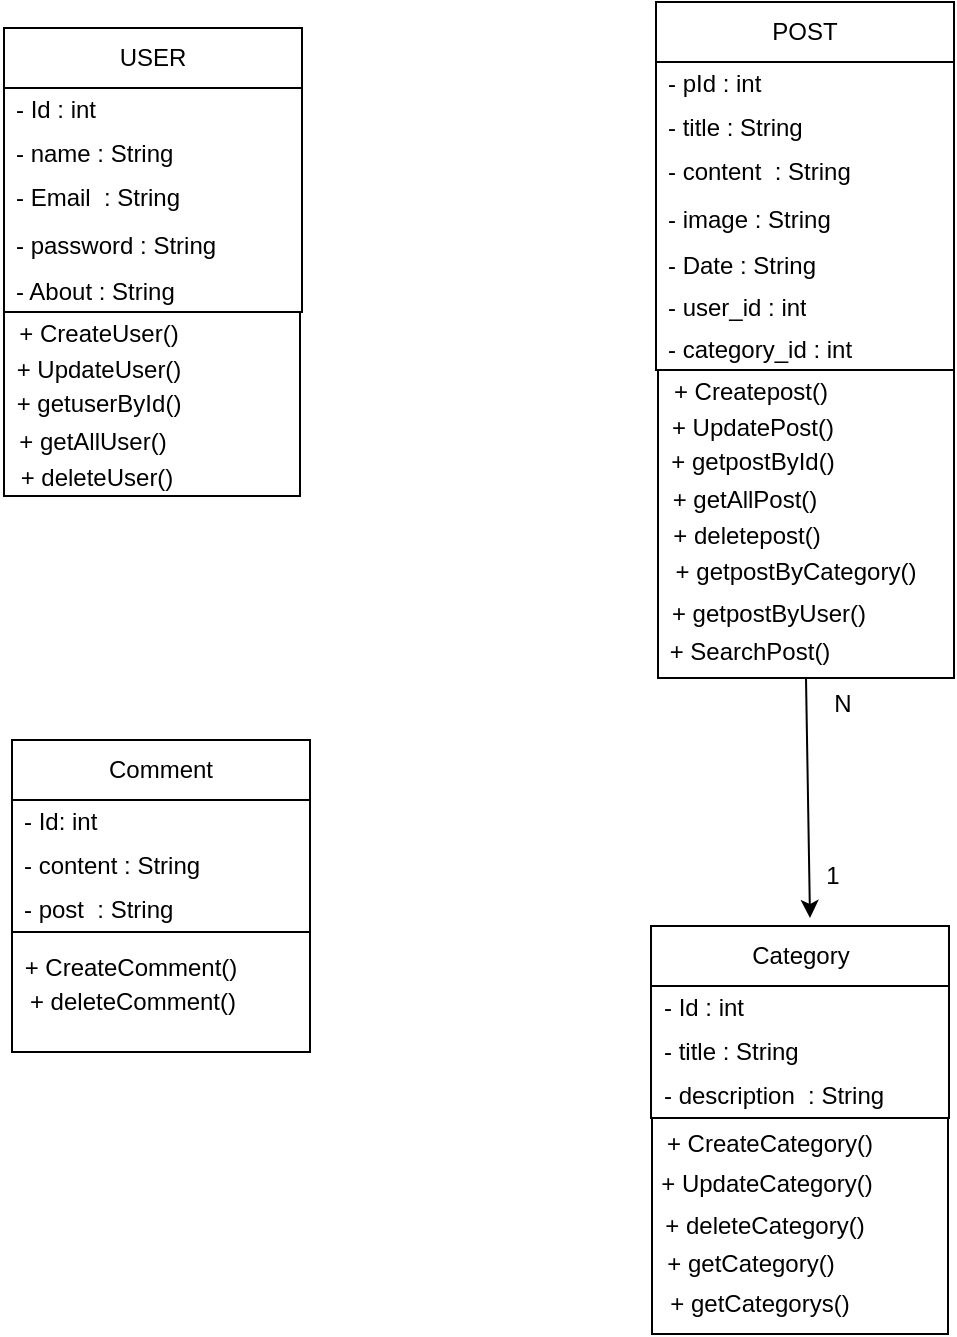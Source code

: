 <mxfile version="21.6.3" type="device">
  <diagram name="Page-1" id="43ANGYT7u_GkjOWnEVst">
    <mxGraphModel dx="1274" dy="876" grid="0" gridSize="10" guides="1" tooltips="1" connect="1" arrows="1" fold="1" page="0" pageScale="1" pageWidth="1169" pageHeight="827" math="0" shadow="0">
      <root>
        <mxCell id="0" />
        <mxCell id="1" parent="0" />
        <mxCell id="vLeXJUMAxfoDCaLYJHlF-1" value="USER" style="swimlane;fontStyle=0;childLayout=stackLayout;horizontal=1;startSize=30;horizontalStack=0;resizeParent=1;resizeParentMax=0;resizeLast=0;collapsible=1;marginBottom=0;whiteSpace=wrap;html=1;" vertex="1" parent="1">
          <mxGeometry x="-345" y="-50" width="149" height="142" as="geometry" />
        </mxCell>
        <mxCell id="vLeXJUMAxfoDCaLYJHlF-39" value="- Id : int" style="text;strokeColor=none;fillColor=none;align=left;verticalAlign=middle;spacingLeft=4;spacingRight=4;overflow=hidden;points=[[0,0.5],[1,0.5]];portConstraint=eastwest;rotatable=0;whiteSpace=wrap;html=1;" vertex="1" parent="vLeXJUMAxfoDCaLYJHlF-1">
          <mxGeometry y="30" width="149" height="22" as="geometry" />
        </mxCell>
        <mxCell id="vLeXJUMAxfoDCaLYJHlF-3" value="- name : String" style="text;strokeColor=none;fillColor=none;align=left;verticalAlign=middle;spacingLeft=4;spacingRight=4;overflow=hidden;points=[[0,0.5],[1,0.5]];portConstraint=eastwest;rotatable=0;whiteSpace=wrap;html=1;" vertex="1" parent="vLeXJUMAxfoDCaLYJHlF-1">
          <mxGeometry y="52" width="149" height="22" as="geometry" />
        </mxCell>
        <mxCell id="vLeXJUMAxfoDCaLYJHlF-5" value="- Email&amp;nbsp; : String" style="text;strokeColor=none;fillColor=none;align=left;verticalAlign=middle;spacingLeft=4;spacingRight=4;overflow=hidden;points=[[0,0.5],[1,0.5]];portConstraint=eastwest;rotatable=0;whiteSpace=wrap;html=1;" vertex="1" parent="vLeXJUMAxfoDCaLYJHlF-1">
          <mxGeometry y="74" width="149" height="22" as="geometry" />
        </mxCell>
        <mxCell id="vLeXJUMAxfoDCaLYJHlF-6" value="- password : String" style="text;strokeColor=none;fillColor=none;align=left;verticalAlign=middle;spacingLeft=4;spacingRight=4;overflow=hidden;points=[[0,0.5],[1,0.5]];portConstraint=eastwest;rotatable=0;whiteSpace=wrap;html=1;" vertex="1" parent="vLeXJUMAxfoDCaLYJHlF-1">
          <mxGeometry y="96" width="149" height="25" as="geometry" />
        </mxCell>
        <mxCell id="vLeXJUMAxfoDCaLYJHlF-28" value="- About : String" style="text;strokeColor=none;fillColor=none;align=left;verticalAlign=middle;spacingLeft=4;spacingRight=4;overflow=hidden;points=[[0,0.5],[1,0.5]];portConstraint=eastwest;rotatable=0;whiteSpace=wrap;html=1;" vertex="1" parent="vLeXJUMAxfoDCaLYJHlF-1">
          <mxGeometry y="121" width="149" height="21" as="geometry" />
        </mxCell>
        <mxCell id="vLeXJUMAxfoDCaLYJHlF-32" value="" style="rounded=0;whiteSpace=wrap;html=1;" vertex="1" parent="1">
          <mxGeometry x="-345" y="92" width="148" height="92" as="geometry" />
        </mxCell>
        <mxCell id="vLeXJUMAxfoDCaLYJHlF-33" value="+ CreateUser()" style="text;html=1;strokeColor=none;fillColor=none;align=center;verticalAlign=middle;whiteSpace=wrap;rounded=0;" vertex="1" parent="1">
          <mxGeometry x="-344" y="92" width="93" height="22" as="geometry" />
        </mxCell>
        <mxCell id="vLeXJUMAxfoDCaLYJHlF-34" value="+ UpdateUser()" style="text;html=1;strokeColor=none;fillColor=none;align=center;verticalAlign=middle;whiteSpace=wrap;rounded=0;" vertex="1" parent="1">
          <mxGeometry x="-344" y="110" width="93" height="21" as="geometry" />
        </mxCell>
        <mxCell id="vLeXJUMAxfoDCaLYJHlF-35" value="+ getuserById()" style="text;html=1;strokeColor=none;fillColor=none;align=center;verticalAlign=middle;whiteSpace=wrap;rounded=0;" vertex="1" parent="1">
          <mxGeometry x="-344" y="128.5" width="93" height="19" as="geometry" />
        </mxCell>
        <mxCell id="vLeXJUMAxfoDCaLYJHlF-36" value="+ getAllUser()" style="text;html=1;strokeColor=none;fillColor=none;align=center;verticalAlign=middle;whiteSpace=wrap;rounded=0;" vertex="1" parent="1">
          <mxGeometry x="-347" y="147.5" width="93" height="19" as="geometry" />
        </mxCell>
        <mxCell id="vLeXJUMAxfoDCaLYJHlF-37" value="+ deleteUser()" style="text;html=1;strokeColor=none;fillColor=none;align=center;verticalAlign=middle;whiteSpace=wrap;rounded=0;" vertex="1" parent="1">
          <mxGeometry x="-345" y="165" width="93" height="19" as="geometry" />
        </mxCell>
        <mxCell id="vLeXJUMAxfoDCaLYJHlF-40" value="POST" style="swimlane;fontStyle=0;childLayout=stackLayout;horizontal=1;startSize=30;horizontalStack=0;resizeParent=1;resizeParentMax=0;resizeLast=0;collapsible=1;marginBottom=0;whiteSpace=wrap;html=1;" vertex="1" parent="1">
          <mxGeometry x="-19" y="-63" width="149" height="184" as="geometry" />
        </mxCell>
        <mxCell id="vLeXJUMAxfoDCaLYJHlF-41" value="- pId : int" style="text;strokeColor=none;fillColor=none;align=left;verticalAlign=middle;spacingLeft=4;spacingRight=4;overflow=hidden;points=[[0,0.5],[1,0.5]];portConstraint=eastwest;rotatable=0;whiteSpace=wrap;html=1;" vertex="1" parent="vLeXJUMAxfoDCaLYJHlF-40">
          <mxGeometry y="30" width="149" height="22" as="geometry" />
        </mxCell>
        <mxCell id="vLeXJUMAxfoDCaLYJHlF-42" value="- title : String" style="text;strokeColor=none;fillColor=none;align=left;verticalAlign=middle;spacingLeft=4;spacingRight=4;overflow=hidden;points=[[0,0.5],[1,0.5]];portConstraint=eastwest;rotatable=0;whiteSpace=wrap;html=1;" vertex="1" parent="vLeXJUMAxfoDCaLYJHlF-40">
          <mxGeometry y="52" width="149" height="22" as="geometry" />
        </mxCell>
        <mxCell id="vLeXJUMAxfoDCaLYJHlF-43" value="- content&amp;nbsp; : String" style="text;strokeColor=none;fillColor=none;align=left;verticalAlign=middle;spacingLeft=4;spacingRight=4;overflow=hidden;points=[[0,0.5],[1,0.5]];portConstraint=eastwest;rotatable=0;whiteSpace=wrap;html=1;" vertex="1" parent="vLeXJUMAxfoDCaLYJHlF-40">
          <mxGeometry y="74" width="149" height="22" as="geometry" />
        </mxCell>
        <mxCell id="vLeXJUMAxfoDCaLYJHlF-44" value="- image : String" style="text;strokeColor=none;fillColor=none;align=left;verticalAlign=middle;spacingLeft=4;spacingRight=4;overflow=hidden;points=[[0,0.5],[1,0.5]];portConstraint=eastwest;rotatable=0;whiteSpace=wrap;html=1;" vertex="1" parent="vLeXJUMAxfoDCaLYJHlF-40">
          <mxGeometry y="96" width="149" height="25" as="geometry" />
        </mxCell>
        <mxCell id="vLeXJUMAxfoDCaLYJHlF-77" value="- Date : String" style="text;strokeColor=none;fillColor=none;align=left;verticalAlign=middle;spacingLeft=4;spacingRight=4;overflow=hidden;points=[[0,0.5],[1,0.5]];portConstraint=eastwest;rotatable=0;whiteSpace=wrap;html=1;" vertex="1" parent="vLeXJUMAxfoDCaLYJHlF-40">
          <mxGeometry y="121" width="149" height="21" as="geometry" />
        </mxCell>
        <mxCell id="vLeXJUMAxfoDCaLYJHlF-76" value="- user_id : int" style="text;strokeColor=none;fillColor=none;align=left;verticalAlign=middle;spacingLeft=4;spacingRight=4;overflow=hidden;points=[[0,0.5],[1,0.5]];portConstraint=eastwest;rotatable=0;whiteSpace=wrap;html=1;" vertex="1" parent="vLeXJUMAxfoDCaLYJHlF-40">
          <mxGeometry y="142" width="149" height="21" as="geometry" />
        </mxCell>
        <mxCell id="vLeXJUMAxfoDCaLYJHlF-45" value="- category_id : int" style="text;strokeColor=none;fillColor=none;align=left;verticalAlign=middle;spacingLeft=4;spacingRight=4;overflow=hidden;points=[[0,0.5],[1,0.5]];portConstraint=eastwest;rotatable=0;whiteSpace=wrap;html=1;" vertex="1" parent="vLeXJUMAxfoDCaLYJHlF-40">
          <mxGeometry y="163" width="149" height="21" as="geometry" />
        </mxCell>
        <mxCell id="vLeXJUMAxfoDCaLYJHlF-46" value="" style="rounded=0;whiteSpace=wrap;html=1;" vertex="1" parent="1">
          <mxGeometry x="-18" y="121" width="148" height="154" as="geometry" />
        </mxCell>
        <mxCell id="vLeXJUMAxfoDCaLYJHlF-47" value="+ Createpost()" style="text;html=1;strokeColor=none;fillColor=none;align=center;verticalAlign=middle;whiteSpace=wrap;rounded=0;" vertex="1" parent="1">
          <mxGeometry x="-18" y="121" width="93" height="22" as="geometry" />
        </mxCell>
        <mxCell id="vLeXJUMAxfoDCaLYJHlF-48" value="+ UpdatePost()" style="text;html=1;strokeColor=none;fillColor=none;align=center;verticalAlign=middle;whiteSpace=wrap;rounded=0;" vertex="1" parent="1">
          <mxGeometry x="-17" y="139" width="93" height="21" as="geometry" />
        </mxCell>
        <mxCell id="vLeXJUMAxfoDCaLYJHlF-49" value="+ getpostById()" style="text;html=1;strokeColor=none;fillColor=none;align=center;verticalAlign=middle;whiteSpace=wrap;rounded=0;" vertex="1" parent="1">
          <mxGeometry x="-17" y="157.5" width="93" height="19" as="geometry" />
        </mxCell>
        <mxCell id="vLeXJUMAxfoDCaLYJHlF-50" value="+ getAllPost()" style="text;html=1;strokeColor=none;fillColor=none;align=center;verticalAlign=middle;whiteSpace=wrap;rounded=0;" vertex="1" parent="1">
          <mxGeometry x="-21" y="176.5" width="93" height="19" as="geometry" />
        </mxCell>
        <mxCell id="vLeXJUMAxfoDCaLYJHlF-51" value="+ deletepost()" style="text;html=1;strokeColor=none;fillColor=none;align=center;verticalAlign=middle;whiteSpace=wrap;rounded=0;" vertex="1" parent="1">
          <mxGeometry x="-20" y="194" width="93" height="19" as="geometry" />
        </mxCell>
        <mxCell id="vLeXJUMAxfoDCaLYJHlF-64" value="Category" style="swimlane;fontStyle=0;childLayout=stackLayout;horizontal=1;startSize=30;horizontalStack=0;resizeParent=1;resizeParentMax=0;resizeLast=0;collapsible=1;marginBottom=0;whiteSpace=wrap;html=1;" vertex="1" parent="1">
          <mxGeometry x="-21.5" y="399" width="149" height="96" as="geometry" />
        </mxCell>
        <mxCell id="vLeXJUMAxfoDCaLYJHlF-65" value="- Id : int" style="text;strokeColor=none;fillColor=none;align=left;verticalAlign=middle;spacingLeft=4;spacingRight=4;overflow=hidden;points=[[0,0.5],[1,0.5]];portConstraint=eastwest;rotatable=0;whiteSpace=wrap;html=1;" vertex="1" parent="vLeXJUMAxfoDCaLYJHlF-64">
          <mxGeometry y="30" width="149" height="22" as="geometry" />
        </mxCell>
        <mxCell id="vLeXJUMAxfoDCaLYJHlF-66" value="- title : String" style="text;strokeColor=none;fillColor=none;align=left;verticalAlign=middle;spacingLeft=4;spacingRight=4;overflow=hidden;points=[[0,0.5],[1,0.5]];portConstraint=eastwest;rotatable=0;whiteSpace=wrap;html=1;" vertex="1" parent="vLeXJUMAxfoDCaLYJHlF-64">
          <mxGeometry y="52" width="149" height="22" as="geometry" />
        </mxCell>
        <mxCell id="vLeXJUMAxfoDCaLYJHlF-67" value="- description&amp;nbsp; : String" style="text;strokeColor=none;fillColor=none;align=left;verticalAlign=middle;spacingLeft=4;spacingRight=4;overflow=hidden;points=[[0,0.5],[1,0.5]];portConstraint=eastwest;rotatable=0;whiteSpace=wrap;html=1;" vertex="1" parent="vLeXJUMAxfoDCaLYJHlF-64">
          <mxGeometry y="74" width="149" height="22" as="geometry" />
        </mxCell>
        <mxCell id="vLeXJUMAxfoDCaLYJHlF-70" value="" style="rounded=0;whiteSpace=wrap;html=1;" vertex="1" parent="1">
          <mxGeometry x="-21" y="495" width="148" height="108" as="geometry" />
        </mxCell>
        <mxCell id="vLeXJUMAxfoDCaLYJHlF-71" value="+ CreateCategory()" style="text;html=1;strokeColor=none;fillColor=none;align=center;verticalAlign=middle;whiteSpace=wrap;rounded=0;" vertex="1" parent="1">
          <mxGeometry x="-20" y="497" width="116" height="22" as="geometry" />
        </mxCell>
        <mxCell id="vLeXJUMAxfoDCaLYJHlF-72" value="+ deleteCategory()" style="text;html=1;strokeColor=none;fillColor=none;align=center;verticalAlign=middle;whiteSpace=wrap;rounded=0;" vertex="1" parent="1">
          <mxGeometry x="-17.5" y="538" width="105" height="21" as="geometry" />
        </mxCell>
        <mxCell id="vLeXJUMAxfoDCaLYJHlF-73" value="+ UpdateCategory()" style="text;html=1;strokeColor=none;fillColor=none;align=center;verticalAlign=middle;whiteSpace=wrap;rounded=0;" vertex="1" parent="1">
          <mxGeometry x="-20" y="518" width="113" height="19" as="geometry" />
        </mxCell>
        <mxCell id="vLeXJUMAxfoDCaLYJHlF-78" value="+ getpostByCategory()" style="text;html=1;strokeColor=none;fillColor=none;align=center;verticalAlign=middle;whiteSpace=wrap;rounded=0;" vertex="1" parent="1">
          <mxGeometry x="-13" y="213" width="128" height="17" as="geometry" />
        </mxCell>
        <mxCell id="vLeXJUMAxfoDCaLYJHlF-79" value="+ getpostByUser()" style="text;html=1;strokeColor=none;fillColor=none;align=center;verticalAlign=middle;whiteSpace=wrap;rounded=0;" vertex="1" parent="1">
          <mxGeometry x="-19" y="233" width="112.5" height="19" as="geometry" />
        </mxCell>
        <mxCell id="vLeXJUMAxfoDCaLYJHlF-80" value="+ SearchPost()" style="text;html=1;strokeColor=none;fillColor=none;align=center;verticalAlign=middle;whiteSpace=wrap;rounded=0;" vertex="1" parent="1">
          <mxGeometry x="-21" y="252" width="98" height="19" as="geometry" />
        </mxCell>
        <mxCell id="vLeXJUMAxfoDCaLYJHlF-81" value="Comment" style="swimlane;fontStyle=0;childLayout=stackLayout;horizontal=1;startSize=30;horizontalStack=0;resizeParent=1;resizeParentMax=0;resizeLast=0;collapsible=1;marginBottom=0;whiteSpace=wrap;html=1;" vertex="1" parent="1">
          <mxGeometry x="-341" y="306" width="149" height="96" as="geometry" />
        </mxCell>
        <mxCell id="vLeXJUMAxfoDCaLYJHlF-82" value="- Id: int" style="text;strokeColor=none;fillColor=none;align=left;verticalAlign=middle;spacingLeft=4;spacingRight=4;overflow=hidden;points=[[0,0.5],[1,0.5]];portConstraint=eastwest;rotatable=0;whiteSpace=wrap;html=1;" vertex="1" parent="vLeXJUMAxfoDCaLYJHlF-81">
          <mxGeometry y="30" width="149" height="22" as="geometry" />
        </mxCell>
        <mxCell id="vLeXJUMAxfoDCaLYJHlF-83" value="- content : String" style="text;strokeColor=none;fillColor=none;align=left;verticalAlign=middle;spacingLeft=4;spacingRight=4;overflow=hidden;points=[[0,0.5],[1,0.5]];portConstraint=eastwest;rotatable=0;whiteSpace=wrap;html=1;" vertex="1" parent="vLeXJUMAxfoDCaLYJHlF-81">
          <mxGeometry y="52" width="149" height="22" as="geometry" />
        </mxCell>
        <mxCell id="vLeXJUMAxfoDCaLYJHlF-84" value="- post&amp;nbsp; : String" style="text;strokeColor=none;fillColor=none;align=left;verticalAlign=middle;spacingLeft=4;spacingRight=4;overflow=hidden;points=[[0,0.5],[1,0.5]];portConstraint=eastwest;rotatable=0;whiteSpace=wrap;html=1;" vertex="1" parent="vLeXJUMAxfoDCaLYJHlF-81">
          <mxGeometry y="74" width="149" height="22" as="geometry" />
        </mxCell>
        <mxCell id="vLeXJUMAxfoDCaLYJHlF-87" value="" style="rounded=0;whiteSpace=wrap;html=1;" vertex="1" parent="1">
          <mxGeometry x="-341" y="402" width="149" height="60" as="geometry" />
        </mxCell>
        <mxCell id="vLeXJUMAxfoDCaLYJHlF-88" value="+ CreateComment()" style="text;html=1;strokeColor=none;fillColor=none;align=center;verticalAlign=middle;whiteSpace=wrap;rounded=0;" vertex="1" parent="1">
          <mxGeometry x="-343" y="407" width="123" height="25" as="geometry" />
        </mxCell>
        <mxCell id="vLeXJUMAxfoDCaLYJHlF-89" value="+ deleteComment()" style="text;html=1;strokeColor=none;fillColor=none;align=center;verticalAlign=middle;whiteSpace=wrap;rounded=0;" vertex="1" parent="1">
          <mxGeometry x="-342" y="424" width="123" height="25" as="geometry" />
        </mxCell>
        <mxCell id="vLeXJUMAxfoDCaLYJHlF-91" value="+ getCategory()" style="text;html=1;strokeColor=none;fillColor=none;align=center;verticalAlign=middle;whiteSpace=wrap;rounded=0;" vertex="1" parent="1">
          <mxGeometry x="-26.5" y="555" width="108.5" height="25" as="geometry" />
        </mxCell>
        <mxCell id="vLeXJUMAxfoDCaLYJHlF-92" value="+ getCategorys()" style="text;html=1;strokeColor=none;fillColor=none;align=center;verticalAlign=middle;whiteSpace=wrap;rounded=0;" vertex="1" parent="1">
          <mxGeometry x="-21.5" y="575" width="107.75" height="25" as="geometry" />
        </mxCell>
        <mxCell id="vLeXJUMAxfoDCaLYJHlF-93" value="" style="endArrow=classic;html=1;rounded=0;exitX=0.5;exitY=1;exitDx=0;exitDy=0;" edge="1" parent="1" source="vLeXJUMAxfoDCaLYJHlF-46">
          <mxGeometry width="50" height="50" relative="1" as="geometry">
            <mxPoint x="63" y="276" as="sourcePoint" />
            <mxPoint x="58" y="395" as="targetPoint" />
          </mxGeometry>
        </mxCell>
        <mxCell id="vLeXJUMAxfoDCaLYJHlF-94" value="1" style="text;html=1;strokeColor=none;fillColor=none;align=center;verticalAlign=middle;whiteSpace=wrap;rounded=0;" vertex="1" parent="1">
          <mxGeometry x="50.5" y="366" width="37" height="16" as="geometry" />
        </mxCell>
        <mxCell id="vLeXJUMAxfoDCaLYJHlF-95" value="N" style="text;html=1;strokeColor=none;fillColor=none;align=center;verticalAlign=middle;whiteSpace=wrap;rounded=0;" vertex="1" parent="1">
          <mxGeometry x="55.5" y="280" width="37" height="16" as="geometry" />
        </mxCell>
      </root>
    </mxGraphModel>
  </diagram>
</mxfile>
